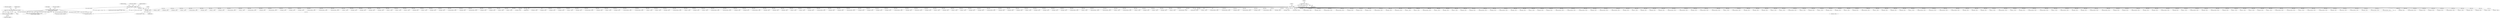 digraph "0_ImageMagick_56d6e20de489113617cbbddaf41e92600a34db22@pointer" {
"1017184" [label="(Call,msl_info->image[n]=DestroyImage(msl_info->image[n]))"];
"1017190" [label="(Call,DestroyImage(msl_info->image[n]))"];
"1017161" [label="(Call,ShaveImage(msl_info->image[n], &rectInfo,\n          &msl_info->image[n]->exception))"];
"1016992" [label="(Call,msl_info->image[n] == (Image *) NULL)"];
"1016998" [label="(Call,(Image *) NULL)"];
"1000237" [label="(Call,(char *) NULL)"];
"1000232" [label="(Call,(const char *) NULL)"];
"1017024" [label="(Call,(const xmlChar *) NULL)"];
"1018046" [label="(Call,(Image*) NULL)"];
"1014142" [label="(Call,(char **) NULL)"];
"1010798" [label="(Call,(const xmlChar *) NULL)"];
"1017467" [label="(Call,(Image *) NULL)"];
"1015745" [label="(Call,(const xmlChar *) NULL)"];
"1000443" [label="(Call,(Image *) NULL)"];
"1007796" [label="(Call,(char **) NULL)"];
"1016888" [label="(Call,(char **) NULL)"];
"1012032" [label="(Call,(char **) NULL)"];
"1014502" [label="(Call,(Image *) NULL)"];
"1003100" [label="(Call,(char **) NULL)"];
"1014729" [label="(Call,(const xmlChar *) NULL)"];
"1008582" [label="(Call,(const xmlChar *) NULL)"];
"1016387" [label="(Call,(char **) NULL)"];
"1016837" [label="(Call,(const xmlChar *) NULL)"];
"1000234" [label="(Identifier,NULL)"];
"1017162" [label="(Call,msl_info->image[n])"];
"1009820" [label="(Call,(const xmlChar *) NULL)"];
"1010587" [label="(Call,(Image *) NULL)"];
"1016133" [label="(Call,(const char *) NULL)"];
"1003342" [label="(Call,(const xmlChar *) NULL)"];
"1008856" [label="(Call,(Image *) NULL)"];
"1009117" [label="(Call,(const xmlChar *) NULL)"];
"1004334" [label="(Call,(const xmlChar *) NULL)"];
"1010545" [label="(Call,(Image *) NULL)"];
"1017136" [label="(Block,)"];
"1004476" [label="(Call,(const xmlChar *) NULL)"];
"1014438" [label="(Call,(Image *) NULL)"];
"1004223" [label="(Call,(Image *) NULL)"];
"1004443" [label="(Call,(Image *) NULL)"];
"1001578" [label="(Call,(const xmlChar *) NULL)"];
"1005702" [label="(Call,(char **) NULL)"];
"1009445" [label="(Call,(Image *) NULL)"];
"1014856" [label="(Call,(Image *) NULL)"];
"1017169" [label="(Call,&msl_info->image[n]->exception)"];
"1001878" [label="(Call,(char **) NULL)"];
"1011909" [label="(Call,(char **) NULL)"];
"1014978" [label="(Call,(char **) NULL)"];
"1006409" [label="(Call,(Image *) NULL)"];
"1001942" [label="(Call,(Image *) NULL)"];
"1017011" [label="(Identifier,attributes)"];
"1009559" [label="(Call,(char **) NULL)"];
"1018654" [label="(Call,(const xmlChar *) NULL)"];
"1016998" [label="(Call,(Image *) NULL)"];
"1003311" [label="(Call,(Image *) NULL)"];
"1008674" [label="(Call,(char **) NULL)"];
"1016530" [label="(Call,(Image *) NULL)"];
"1019593" [label="(Call,value != NULL)"];
"1018956" [label="(Call,(const xmlChar *) NULL)"];
"1005566" [label="(Call,(char **) NULL)"];
"1004729" [label="(Call,(const xmlChar *) NULL)"];
"1009780" [label="(Call,(Image *) NULL)"];
"1019251" [label="(Call,(const xmlChar *) NULL)"];
"1002635" [label="(Call,(Image *) NULL)"];
"1013972" [label="(Call,(Image *) NULL)"];
"1015719" [label="(Call,(Image *) NULL)"];
"1006776" [label="(Call,(const xmlChar *) NULL)"];
"1002016" [label="(Call,(const xmlChar *) NULL)"];
"1017744" [label="(Call,(const xmlChar *) NULL)"];
"1017190" [label="(Call,DestroyImage(msl_info->image[n]))"];
"1008628" [label="(Call,(char **) NULL)"];
"1018781" [label="(Call,(Image *) NULL)"];
"1003476" [label="(Call,(Image *) NULL)"];
"1017167" [label="(Call,&rectInfo)"];
"1006368" [label="(Call,(Image *) NULL)"];
"1000279" [label="(Call,(Image *) NULL)"];
"1019173" [label="(Call,(char **) NULL)"];
"1001058" [label="(Call,(char **) NULL)"];
"1005603" [label="(Call,(char **) NULL)"];
"1018251" [label="(Call,(Image*) NULL)"];
"1016684" [label="(Call,(char **) NULL)"];
"1019225" [label="(Call,(Image *) NULL)"];
"1002948" [label="(Call,(Image *) NULL)"];
"1006241" [label="(Call,(const xmlChar *) NULL)"];
"1004306" [label="(Call,(Image *) NULL)"];
"1001756" [label="(Call,(const xmlChar *) NULL)"];
"1006857" [label="(Call,(Image *) NULL)"];
"1003989" [label="(Call,(Image *) NULL)"];
"1012916" [label="(Call,(char *) NULL)"];
"1010015" [label="(Call,(char **) NULL)"];
"1017719" [label="(Call,(Image *) NULL)"];
"1000239" [label="(Identifier,NULL)"];
"1002451" [label="(Call,(Image *) NULL)"];
"1011200" [label="(Call,(Image *) NULL)"];
"1010393" [label="(Call,(Image *) NULL)"];
"1012993" [label="(Call,(Image *) NULL)"];
"1006330" [label="(Call,(char **) NULL)"];
"1016993" [label="(Call,msl_info->image[n])"];
"1017221" [label="(Call,(Image *) NULL)"];
"1002525" [label="(Call,(const xmlChar *) NULL)"];
"1014248" [label="(Call,(Image *) NULL)"];
"1007724" [label="(Call,(char **) NULL)"];
"1014207" [label="(Call,(Image *) NULL)"];
"1007223" [label="(Call,(const xmlChar *) NULL)"];
"1013018" [label="(Call,(const xmlChar *) NULL)"];
"1017674" [label="(Call,(char **) NULL)"];
"1000936" [label="(Call,(char **) NULL)"];
"1006216" [label="(Call,(Image *) NULL)"];
"1018449" [label="(Call,(const xmlChar *) NULL)"];
"1009893" [label="(Call,(char **) NULL)"];
"1004956" [label="(Call,(Image *) NULL)"];
"1000959" [label="(Call,(char **) NULL)"];
"1000533" [label="(Call,(const xmlChar *) NULL)"];
"1006434" [label="(Call,(const xmlChar *) NULL)"];
"1014663" [label="(Call,(Image *) NULL)"];
"1018113" [label="(Call,(Image*) NULL)"];
"1002331" [label="(Call,(const xmlChar *) NULL)"];
"1008729" [label="(Call,(Image *) NULL)"];
"1009605" [label="(Call,(Image *) NULL)"];
"1015066" [label="(Call,(Image *) NULL)"];
"1005726" [label="(Call,(char **) NULL)"];
"1006523" [label="(Call,(char **) NULL)"];
"1006627" [label="(Call,(Image *) NULL)"];
"1010277" [label="(Call,(const xmlChar *) NULL)"];
"1002499" [label="(Call,(Image *) NULL)"];
"1009081" [label="(Call,(Image *) NULL)"];
"1012865" [label="(Call,(const xmlChar *) NULL)"];
"1000484" [label="(Call,(Image *) NULL)"];
"1017564" [label="(Call,(Image *) NULL)"];
"1008142" [label="(Call,(Image *) NULL)"];
"1007570" [label="(Call,(Image *) NULL)"];
"1014281" [label="(Call,(const xmlChar *) NULL)"];
"1016811" [label="(Call,(Image *) NULL)"];
"1019031" [label="(Call,(const char *) NULL)"];
"1017161" [label="(Call,ShaveImage(msl_info->image[n], &rectInfo,\n          &msl_info->image[n]->exception))"];
"1007182" [label="(Call,(Image *) NULL)"];
"1009876" [label="(Call,(char **) NULL)"];
"1010252" [label="(Call,(Image *) NULL)"];
"1017199" [label="(Identifier,msl_info)"];
"1013695" [label="(Call,(char **) NULL)"];
"1017833" [label="(Call,(char **) NULL)"];
"1017871" [label="(Call,(Image *) NULL)"];
"1018321" [label="(Call,(Image *) NULL)"];
"1016992" [label="(Call,msl_info->image[n] == (Image *) NULL)"];
"1017012" [label="(Call,(const xmlChar **) NULL)"];
"1000230" [label="(Call,keyword=(const char *) NULL)"];
"1007668" [label="(Call,(const xmlChar *) NULL)"];
"1006751" [label="(Call,(Image *) NULL)"];
"1008334" [label="(Call,(Image *) NULL)"];
"1007621" [label="(Call,(Image *) NULL)"];
"1010734" [label="(Call,(char **) NULL)"];
"1015016" [label="(Call,(Image *) NULL)"];
"1018821" [label="(Call,(Image *) NULL)"];
"1013607" [label="(Call,(Image *) NULL)"];
"1002291" [label="(Call,(Image *) NULL)"];
"1007967" [label="(Call,(const xmlChar *) NULL)"];
"1017364" [label="(Call,(char **) NULL)"];
"1011472" [label="(Call,(const xmlChar **) NULL)"];
"1000232" [label="(Call,(const char *) NULL)"];
"1002997" [label="(Call,(const xmlChar *) NULL)"];
"1013107" [label="(Call,(char **) NULL)"];
"1016555" [label="(Call,(const xmlChar *) NULL)"];
"1009940" [label="(Call,(char **) NULL)"];
"1019096" [label="(Call,(Image *) NULL)"];
"1011886" [label="(Call,(char **) NULL)"];
"1018928" [label="(Call,(Image *) NULL)"];
"1015669" [label="(Call,(char **) NULL)"];
"1012853" [label="(Call,(const xmlChar **) NULL)"];
"1000235" [label="(Call,value=(char *) NULL)"];
"1009965" [label="(Call,(char **) NULL)"];
"1004981" [label="(Call,(const xmlChar *) NULL)"];
"1002709" [label="(Call,(const xmlChar *) NULL)"];
"1008246" [label="(Call,(Image *) NULL)"];
"1014003" [label="(Call,(const xmlChar *) NULL)"];
"1001731" [label="(Call,(Image *) NULL)"];
"1005108" [label="(Call,(const xmlChar *) NULL)"];
"1018560" [label="(Call,(Image *) NULL)"];
"1015487" [label="(Call,(Image *) NULL)"];
"1003448" [label="(Call,(const char *) NULL)"];
"1000307" [label="(Call,(const xmlChar *) NULL)"];
"1001550" [label="(Call,(Image *) NULL)"];
"1016991" [label="(ControlStructure,if (msl_info->image[n] == (Image *) NULL))"];
"1019122" [label="(Call,(const xmlChar *) NULL)"];
"1019477" [label="(Call,(const xmlChar *) NULL)"];
"1005059" [label="(Call,(Image *) NULL)"];
"1001680" [label="(Call,(Image *) NULL)"];
"1012626" [label="(Call,(Image *) NULL)"];
"1014528" [label="(Call,(const xmlChar *) NULL)"];
"1015235" [label="(Call,(Image *) NULL)"];
"1003765" [label="(Call,(const char *) NULL)"];
"1001084" [label="(Call,(char **) NULL)"];
"1003943" [label="(Call,(char **) NULL)"];
"1010418" [label="(Call,(const xmlChar *) NULL)"];
"1009284" [label="(Call,(char **) NULL)"];
"1014901" [label="(Call,(Image *) NULL)"];
"1008651" [label="(Call,(char **) NULL)"];
"1010884" [label="(Call,(Image *) NULL)"];
"1002239" [label="(Call,(Image *) NULL)"];
"1017596" [label="(Call,(const xmlChar *) NULL)"];
"1017003" [label="(Identifier,OptionError)"];
"1010082" [label="(Call,(Image *) NULL)"];
"1017492" [label="(Call,(const xmlChar *) NULL)"];
"1013238" [label="(Call,(Image *) NULL)"];
"1017427" [label="(Call,(Image *) NULL)"];
"1002576" [label="(Call,(char **) NULL)"];
"1015276" [label="(Call,(Image *) NULL)"];
"1009646" [label="(Call,(Image *) NULL)"];
"1012662" [label="(Call,(const xmlChar *) NULL)"];
"1017246" [label="(Call,(const xmlChar *) NULL)"];
"1018149" [label="(Call,(const xmlChar *) NULL)"];
"1002676" [label="(Call,(Image *) NULL)"];
"1008160" [label="(Call,(const xmlChar *) NULL)"];
"1008359" [label="(Call,(const xmlChar *) NULL)"];
"1015445" [label="(Call,(Image *) NULL)"];
"1016362" [label="(Call,(char **) NULL)"];
"1014704" [label="(Call,(Image *) NULL)"];
"1019451" [label="(Call,(Image *) NULL)"];
"1019349" [label="(Call,(Image *) NULL)"];
"1011228" [label="(Call,(const xmlChar *) NULL)"];
"1013639" [label="(Call,(const xmlChar *) NULL)"];
"1004832" [label="(Call,(Image *) NULL)"];
"1010626" [label="(Call,(const xmlChar *) NULL)"];
"1013264" [label="(Call,(const xmlChar *) NULL)"];
"1018710" [label="(Call,(char **) NULL)"];
"1010110" [label="(Call,(const xmlChar *) NULL)"];
"1002906" [label="(Call,(Image *) NULL)"];
"1006931" [label="(Call,(Image *) NULL)"];
"1007056" [label="(Call,(Image *) NULL)"];
"1009990" [label="(Call,(char **) NULL)"];
"1013764" [label="(Call,(char **) NULL)"];
"1003505" [label="(Call,(const xmlChar *) NULL)"];
"1012008" [label="(Call,(char **) NULL)"];
"1013929" [label="(Call,(Image *) NULL)"];
"1009203" [label="(Call,(char **) NULL)"];
"1016947" [label="(Call,(Image *) NULL)"];
"1018629" [label="(Call,(Image *) NULL)"];
"1014785" [label="(Call,(char **) NULL)"];
"1017908" [label="(Call,(Image*) NULL)"];
"1018846" [label="(Call,(const xmlChar *) NULL)"];
"1015584" [label="(Call,(char **) NULL)"];
"1006586" [label="(Call,(Image *) NULL)"];
"1007941" [label="(Call,(Image *) NULL)"];
"1004701" [label="(Call,(Image *) NULL)"];
"1010507" [label="(Call,(char **) NULL)"];
"1015091" [label="(Call,(const xmlChar *) NULL)"];
"1017185" [label="(Call,msl_info->image[n])"];
"1008997" [label="(Call,(const char *) NULL)"];
"1017191" [label="(Call,msl_info->image[n])"];
"1008887" [label="(Call,(const xmlChar *) NULL)"];
"1009470" [label="(Call,(const xmlChar *) NULL)"];
"1016489" [label="(Call,(Image *) NULL)"];
"1016763" [label="(Call,(Image *) NULL)"];
"1017180" [label="(Call,(Image *) NULL)"];
"1000237" [label="(Call,(char *) NULL)"];
"1017000" [label="(Identifier,NULL)"];
"1007821" [label="(Call,(char **) NULL)"];
"1010786" [label="(Call,(const xmlChar **) NULL)"];
"1013787" [label="(Call,(char **) NULL)"];
"1008556" [label="(Call,(Image *) NULL)"];
"1015301" [label="(Call,(const xmlChar *) NULL)"];
"1014927" [label="(Call,(const xmlChar *) NULL)"];
"1008415" [label="(Call,(char **) NULL)"];
"1019610" [label="(MethodReturn,static void)"];
"1015528" [label="(Call,(const xmlChar *) NULL)"];
"1016278" [label="(Call,(Image *) NULL)"];
"1001983" [label="(Call,(Image *) NULL)"];
"1011483" [label="(Call,(const xmlChar *) NULL)"];
"1017944" [label="(Call,(const xmlChar *) NULL)"];
"1004660" [label="(Call,(Image *) NULL)"];
"1008486" [label="(Call,(Image *) NULL)"];
"1016306" [label="(Call,(const xmlChar *) NULL)"];
"1018416" [label="(Call,(Image *) NULL)"];
"1013153" [label="(Call,(Image *) NULL)"];
"1017184" [label="(Call,msl_info->image[n]=DestroyImage(msl_info->image[n]))"];
"1017159" [label="(Call,newImage=ShaveImage(msl_info->image[n], &rectInfo,\n          &msl_info->image[n]->exception))"];
"1017184" -> "1017136"  [label="AST: "];
"1017184" -> "1017190"  [label="CFG: "];
"1017185" -> "1017184"  [label="AST: "];
"1017190" -> "1017184"  [label="AST: "];
"1017199" -> "1017184"  [label="CFG: "];
"1017184" -> "1019610"  [label="DDG: DestroyImage(msl_info->image[n])"];
"1017190" -> "1017184"  [label="DDG: msl_info->image[n]"];
"1017190" -> "1017191"  [label="CFG: "];
"1017191" -> "1017190"  [label="AST: "];
"1017161" -> "1017190"  [label="DDG: msl_info->image[n]"];
"1017161" -> "1017159"  [label="AST: "];
"1017161" -> "1017169"  [label="CFG: "];
"1017162" -> "1017161"  [label="AST: "];
"1017167" -> "1017161"  [label="AST: "];
"1017169" -> "1017161"  [label="AST: "];
"1017159" -> "1017161"  [label="CFG: "];
"1017161" -> "1019610"  [label="DDG: msl_info->image[n]"];
"1017161" -> "1019610"  [label="DDG: &rectInfo"];
"1017161" -> "1019610"  [label="DDG: &msl_info->image[n]->exception"];
"1017161" -> "1017159"  [label="DDG: msl_info->image[n]"];
"1017161" -> "1017159"  [label="DDG: &rectInfo"];
"1017161" -> "1017159"  [label="DDG: &msl_info->image[n]->exception"];
"1016992" -> "1017161"  [label="DDG: msl_info->image[n]"];
"1016992" -> "1016991"  [label="AST: "];
"1016992" -> "1016998"  [label="CFG: "];
"1016993" -> "1016992"  [label="AST: "];
"1016998" -> "1016992"  [label="AST: "];
"1017003" -> "1016992"  [label="CFG: "];
"1017011" -> "1016992"  [label="CFG: "];
"1016992" -> "1019610"  [label="DDG: msl_info->image[n]"];
"1016992" -> "1019610"  [label="DDG: msl_info->image[n] == (Image *) NULL"];
"1016992" -> "1019610"  [label="DDG: (Image *) NULL"];
"1016998" -> "1016992"  [label="DDG: NULL"];
"1016998" -> "1017000"  [label="CFG: "];
"1016999" -> "1016998"  [label="AST: "];
"1017000" -> "1016998"  [label="AST: "];
"1000237" -> "1016998"  [label="DDG: NULL"];
"1016998" -> "1017012"  [label="DDG: NULL"];
"1016998" -> "1019593"  [label="DDG: NULL"];
"1000237" -> "1000235"  [label="AST: "];
"1000237" -> "1000239"  [label="CFG: "];
"1000238" -> "1000237"  [label="AST: "];
"1000239" -> "1000237"  [label="AST: "];
"1000235" -> "1000237"  [label="CFG: "];
"1000237" -> "1000235"  [label="DDG: NULL"];
"1000232" -> "1000237"  [label="DDG: NULL"];
"1000237" -> "1000279"  [label="DDG: NULL"];
"1000237" -> "1000307"  [label="DDG: NULL"];
"1000237" -> "1000443"  [label="DDG: NULL"];
"1000237" -> "1000484"  [label="DDG: NULL"];
"1000237" -> "1000533"  [label="DDG: NULL"];
"1000237" -> "1000936"  [label="DDG: NULL"];
"1000237" -> "1000959"  [label="DDG: NULL"];
"1000237" -> "1001058"  [label="DDG: NULL"];
"1000237" -> "1001084"  [label="DDG: NULL"];
"1000237" -> "1001550"  [label="DDG: NULL"];
"1000237" -> "1001578"  [label="DDG: NULL"];
"1000237" -> "1001680"  [label="DDG: NULL"];
"1000237" -> "1001731"  [label="DDG: NULL"];
"1000237" -> "1001756"  [label="DDG: NULL"];
"1000237" -> "1001878"  [label="DDG: NULL"];
"1000237" -> "1001942"  [label="DDG: NULL"];
"1000237" -> "1001983"  [label="DDG: NULL"];
"1000237" -> "1002016"  [label="DDG: NULL"];
"1000237" -> "1002239"  [label="DDG: NULL"];
"1000237" -> "1002291"  [label="DDG: NULL"];
"1000237" -> "1002331"  [label="DDG: NULL"];
"1000237" -> "1002451"  [label="DDG: NULL"];
"1000237" -> "1002499"  [label="DDG: NULL"];
"1000237" -> "1002525"  [label="DDG: NULL"];
"1000237" -> "1002576"  [label="DDG: NULL"];
"1000237" -> "1002635"  [label="DDG: NULL"];
"1000237" -> "1002676"  [label="DDG: NULL"];
"1000237" -> "1002709"  [label="DDG: NULL"];
"1000237" -> "1002906"  [label="DDG: NULL"];
"1000237" -> "1002948"  [label="DDG: NULL"];
"1000237" -> "1002997"  [label="DDG: NULL"];
"1000237" -> "1003100"  [label="DDG: NULL"];
"1000237" -> "1003311"  [label="DDG: NULL"];
"1000237" -> "1003342"  [label="DDG: NULL"];
"1000237" -> "1003448"  [label="DDG: NULL"];
"1000237" -> "1003476"  [label="DDG: NULL"];
"1000237" -> "1003505"  [label="DDG: NULL"];
"1000237" -> "1003765"  [label="DDG: NULL"];
"1000237" -> "1003943"  [label="DDG: NULL"];
"1000237" -> "1003989"  [label="DDG: NULL"];
"1000237" -> "1004223"  [label="DDG: NULL"];
"1000237" -> "1004306"  [label="DDG: NULL"];
"1000237" -> "1004334"  [label="DDG: NULL"];
"1000237" -> "1004443"  [label="DDG: NULL"];
"1000237" -> "1004476"  [label="DDG: NULL"];
"1000237" -> "1004660"  [label="DDG: NULL"];
"1000237" -> "1004701"  [label="DDG: NULL"];
"1000237" -> "1004729"  [label="DDG: NULL"];
"1000237" -> "1004832"  [label="DDG: NULL"];
"1000237" -> "1004956"  [label="DDG: NULL"];
"1000237" -> "1004981"  [label="DDG: NULL"];
"1000237" -> "1005059"  [label="DDG: NULL"];
"1000237" -> "1005108"  [label="DDG: NULL"];
"1000237" -> "1005566"  [label="DDG: NULL"];
"1000237" -> "1005603"  [label="DDG: NULL"];
"1000237" -> "1005702"  [label="DDG: NULL"];
"1000237" -> "1005726"  [label="DDG: NULL"];
"1000237" -> "1006216"  [label="DDG: NULL"];
"1000237" -> "1006241"  [label="DDG: NULL"];
"1000237" -> "1006330"  [label="DDG: NULL"];
"1000237" -> "1006368"  [label="DDG: NULL"];
"1000237" -> "1006409"  [label="DDG: NULL"];
"1000237" -> "1006434"  [label="DDG: NULL"];
"1000237" -> "1006523"  [label="DDG: NULL"];
"1000237" -> "1006586"  [label="DDG: NULL"];
"1000237" -> "1006627"  [label="DDG: NULL"];
"1000237" -> "1006751"  [label="DDG: NULL"];
"1000237" -> "1006776"  [label="DDG: NULL"];
"1000237" -> "1006857"  [label="DDG: NULL"];
"1000237" -> "1006931"  [label="DDG: NULL"];
"1000237" -> "1007056"  [label="DDG: NULL"];
"1000237" -> "1007182"  [label="DDG: NULL"];
"1000237" -> "1007223"  [label="DDG: NULL"];
"1000237" -> "1007570"  [label="DDG: NULL"];
"1000237" -> "1007621"  [label="DDG: NULL"];
"1000237" -> "1007668"  [label="DDG: NULL"];
"1000237" -> "1007724"  [label="DDG: NULL"];
"1000237" -> "1007796"  [label="DDG: NULL"];
"1000237" -> "1007821"  [label="DDG: NULL"];
"1000237" -> "1007941"  [label="DDG: NULL"];
"1000237" -> "1007967"  [label="DDG: NULL"];
"1000237" -> "1008142"  [label="DDG: NULL"];
"1000237" -> "1008160"  [label="DDG: NULL"];
"1000237" -> "1008246"  [label="DDG: NULL"];
"1000237" -> "1008334"  [label="DDG: NULL"];
"1000237" -> "1008359"  [label="DDG: NULL"];
"1000237" -> "1008415"  [label="DDG: NULL"];
"1000237" -> "1008486"  [label="DDG: NULL"];
"1000237" -> "1008556"  [label="DDG: NULL"];
"1000237" -> "1008582"  [label="DDG: NULL"];
"1000237" -> "1008628"  [label="DDG: NULL"];
"1000237" -> "1008651"  [label="DDG: NULL"];
"1000237" -> "1008674"  [label="DDG: NULL"];
"1000237" -> "1008729"  [label="DDG: NULL"];
"1000237" -> "1008856"  [label="DDG: NULL"];
"1000237" -> "1008887"  [label="DDG: NULL"];
"1000237" -> "1008997"  [label="DDG: NULL"];
"1000237" -> "1009081"  [label="DDG: NULL"];
"1000237" -> "1009117"  [label="DDG: NULL"];
"1000237" -> "1009203"  [label="DDG: NULL"];
"1000237" -> "1009284"  [label="DDG: NULL"];
"1000237" -> "1009445"  [label="DDG: NULL"];
"1000237" -> "1009470"  [label="DDG: NULL"];
"1000237" -> "1009559"  [label="DDG: NULL"];
"1000237" -> "1009605"  [label="DDG: NULL"];
"1000237" -> "1009646"  [label="DDG: NULL"];
"1000237" -> "1009780"  [label="DDG: NULL"];
"1000237" -> "1009820"  [label="DDG: NULL"];
"1000237" -> "1009876"  [label="DDG: NULL"];
"1000237" -> "1009893"  [label="DDG: NULL"];
"1000237" -> "1009940"  [label="DDG: NULL"];
"1000237" -> "1009965"  [label="DDG: NULL"];
"1000237" -> "1009990"  [label="DDG: NULL"];
"1000237" -> "1010015"  [label="DDG: NULL"];
"1000237" -> "1010082"  [label="DDG: NULL"];
"1000237" -> "1010110"  [label="DDG: NULL"];
"1000237" -> "1010252"  [label="DDG: NULL"];
"1000237" -> "1010277"  [label="DDG: NULL"];
"1000237" -> "1010393"  [label="DDG: NULL"];
"1000237" -> "1010418"  [label="DDG: NULL"];
"1000237" -> "1010507"  [label="DDG: NULL"];
"1000237" -> "1010545"  [label="DDG: NULL"];
"1000237" -> "1010587"  [label="DDG: NULL"];
"1000237" -> "1010626"  [label="DDG: NULL"];
"1000237" -> "1010734"  [label="DDG: NULL"];
"1000237" -> "1010786"  [label="DDG: NULL"];
"1000237" -> "1010798"  [label="DDG: NULL"];
"1000237" -> "1010884"  [label="DDG: NULL"];
"1000237" -> "1011200"  [label="DDG: NULL"];
"1000237" -> "1011228"  [label="DDG: NULL"];
"1000237" -> "1011472"  [label="DDG: NULL"];
"1000237" -> "1011483"  [label="DDG: NULL"];
"1000237" -> "1011886"  [label="DDG: NULL"];
"1000237" -> "1011909"  [label="DDG: NULL"];
"1000237" -> "1012008"  [label="DDG: NULL"];
"1000237" -> "1012032"  [label="DDG: NULL"];
"1000237" -> "1012626"  [label="DDG: NULL"];
"1000237" -> "1012662"  [label="DDG: NULL"];
"1000237" -> "1012853"  [label="DDG: NULL"];
"1000237" -> "1012865"  [label="DDG: NULL"];
"1000237" -> "1012916"  [label="DDG: NULL"];
"1000237" -> "1012993"  [label="DDG: NULL"];
"1000237" -> "1013018"  [label="DDG: NULL"];
"1000237" -> "1013107"  [label="DDG: NULL"];
"1000237" -> "1013153"  [label="DDG: NULL"];
"1000237" -> "1013238"  [label="DDG: NULL"];
"1000237" -> "1013264"  [label="DDG: NULL"];
"1000237" -> "1013607"  [label="DDG: NULL"];
"1000237" -> "1013639"  [label="DDG: NULL"];
"1000237" -> "1013695"  [label="DDG: NULL"];
"1000237" -> "1013764"  [label="DDG: NULL"];
"1000237" -> "1013787"  [label="DDG: NULL"];
"1000237" -> "1013929"  [label="DDG: NULL"];
"1000237" -> "1013972"  [label="DDG: NULL"];
"1000237" -> "1014003"  [label="DDG: NULL"];
"1000237" -> "1014142"  [label="DDG: NULL"];
"1000237" -> "1014207"  [label="DDG: NULL"];
"1000237" -> "1014248"  [label="DDG: NULL"];
"1000237" -> "1014281"  [label="DDG: NULL"];
"1000237" -> "1014438"  [label="DDG: NULL"];
"1000237" -> "1014502"  [label="DDG: NULL"];
"1000237" -> "1014528"  [label="DDG: NULL"];
"1000237" -> "1014663"  [label="DDG: NULL"];
"1000237" -> "1014704"  [label="DDG: NULL"];
"1000237" -> "1014729"  [label="DDG: NULL"];
"1000237" -> "1014785"  [label="DDG: NULL"];
"1000237" -> "1014856"  [label="DDG: NULL"];
"1000237" -> "1014901"  [label="DDG: NULL"];
"1000237" -> "1014927"  [label="DDG: NULL"];
"1000237" -> "1014978"  [label="DDG: NULL"];
"1000237" -> "1015016"  [label="DDG: NULL"];
"1000237" -> "1015066"  [label="DDG: NULL"];
"1000237" -> "1015091"  [label="DDG: NULL"];
"1000237" -> "1015235"  [label="DDG: NULL"];
"1000237" -> "1015276"  [label="DDG: NULL"];
"1000237" -> "1015301"  [label="DDG: NULL"];
"1000237" -> "1015445"  [label="DDG: NULL"];
"1000237" -> "1015487"  [label="DDG: NULL"];
"1000237" -> "1015528"  [label="DDG: NULL"];
"1000237" -> "1015584"  [label="DDG: NULL"];
"1000237" -> "1015669"  [label="DDG: NULL"];
"1000237" -> "1015719"  [label="DDG: NULL"];
"1000237" -> "1015745"  [label="DDG: NULL"];
"1000237" -> "1016133"  [label="DDG: NULL"];
"1000237" -> "1016278"  [label="DDG: NULL"];
"1000237" -> "1016306"  [label="DDG: NULL"];
"1000237" -> "1016362"  [label="DDG: NULL"];
"1000237" -> "1016387"  [label="DDG: NULL"];
"1000237" -> "1016489"  [label="DDG: NULL"];
"1000237" -> "1016530"  [label="DDG: NULL"];
"1000237" -> "1016555"  [label="DDG: NULL"];
"1000237" -> "1016684"  [label="DDG: NULL"];
"1000237" -> "1016763"  [label="DDG: NULL"];
"1000237" -> "1016811"  [label="DDG: NULL"];
"1000237" -> "1016837"  [label="DDG: NULL"];
"1000237" -> "1016888"  [label="DDG: NULL"];
"1000237" -> "1016947"  [label="DDG: NULL"];
"1000237" -> "1017024"  [label="DDG: NULL"];
"1000237" -> "1017180"  [label="DDG: NULL"];
"1000237" -> "1017221"  [label="DDG: NULL"];
"1000237" -> "1017246"  [label="DDG: NULL"];
"1000237" -> "1017364"  [label="DDG: NULL"];
"1000237" -> "1017427"  [label="DDG: NULL"];
"1000237" -> "1017467"  [label="DDG: NULL"];
"1000237" -> "1017492"  [label="DDG: NULL"];
"1000237" -> "1017564"  [label="DDG: NULL"];
"1000237" -> "1017596"  [label="DDG: NULL"];
"1000237" -> "1017674"  [label="DDG: NULL"];
"1000237" -> "1017719"  [label="DDG: NULL"];
"1000237" -> "1017744"  [label="DDG: NULL"];
"1000237" -> "1017833"  [label="DDG: NULL"];
"1000237" -> "1017871"  [label="DDG: NULL"];
"1000237" -> "1017908"  [label="DDG: NULL"];
"1000237" -> "1017944"  [label="DDG: NULL"];
"1000237" -> "1018046"  [label="DDG: NULL"];
"1000237" -> "1018113"  [label="DDG: NULL"];
"1000237" -> "1018149"  [label="DDG: NULL"];
"1000237" -> "1018251"  [label="DDG: NULL"];
"1000237" -> "1018321"  [label="DDG: NULL"];
"1000237" -> "1018416"  [label="DDG: NULL"];
"1000237" -> "1018449"  [label="DDG: NULL"];
"1000237" -> "1018560"  [label="DDG: NULL"];
"1000237" -> "1018629"  [label="DDG: NULL"];
"1000237" -> "1018654"  [label="DDG: NULL"];
"1000237" -> "1018710"  [label="DDG: NULL"];
"1000237" -> "1018781"  [label="DDG: NULL"];
"1000237" -> "1018821"  [label="DDG: NULL"];
"1000237" -> "1018846"  [label="DDG: NULL"];
"1000237" -> "1018928"  [label="DDG: NULL"];
"1000237" -> "1018956"  [label="DDG: NULL"];
"1000237" -> "1019031"  [label="DDG: NULL"];
"1000237" -> "1019096"  [label="DDG: NULL"];
"1000237" -> "1019122"  [label="DDG: NULL"];
"1000237" -> "1019173"  [label="DDG: NULL"];
"1000237" -> "1019225"  [label="DDG: NULL"];
"1000237" -> "1019251"  [label="DDG: NULL"];
"1000237" -> "1019349"  [label="DDG: NULL"];
"1000237" -> "1019451"  [label="DDG: NULL"];
"1000237" -> "1019477"  [label="DDG: NULL"];
"1000237" -> "1019593"  [label="DDG: NULL"];
"1000232" -> "1000230"  [label="AST: "];
"1000232" -> "1000234"  [label="CFG: "];
"1000233" -> "1000232"  [label="AST: "];
"1000234" -> "1000232"  [label="AST: "];
"1000230" -> "1000232"  [label="CFG: "];
"1000232" -> "1000230"  [label="DDG: NULL"];
}

